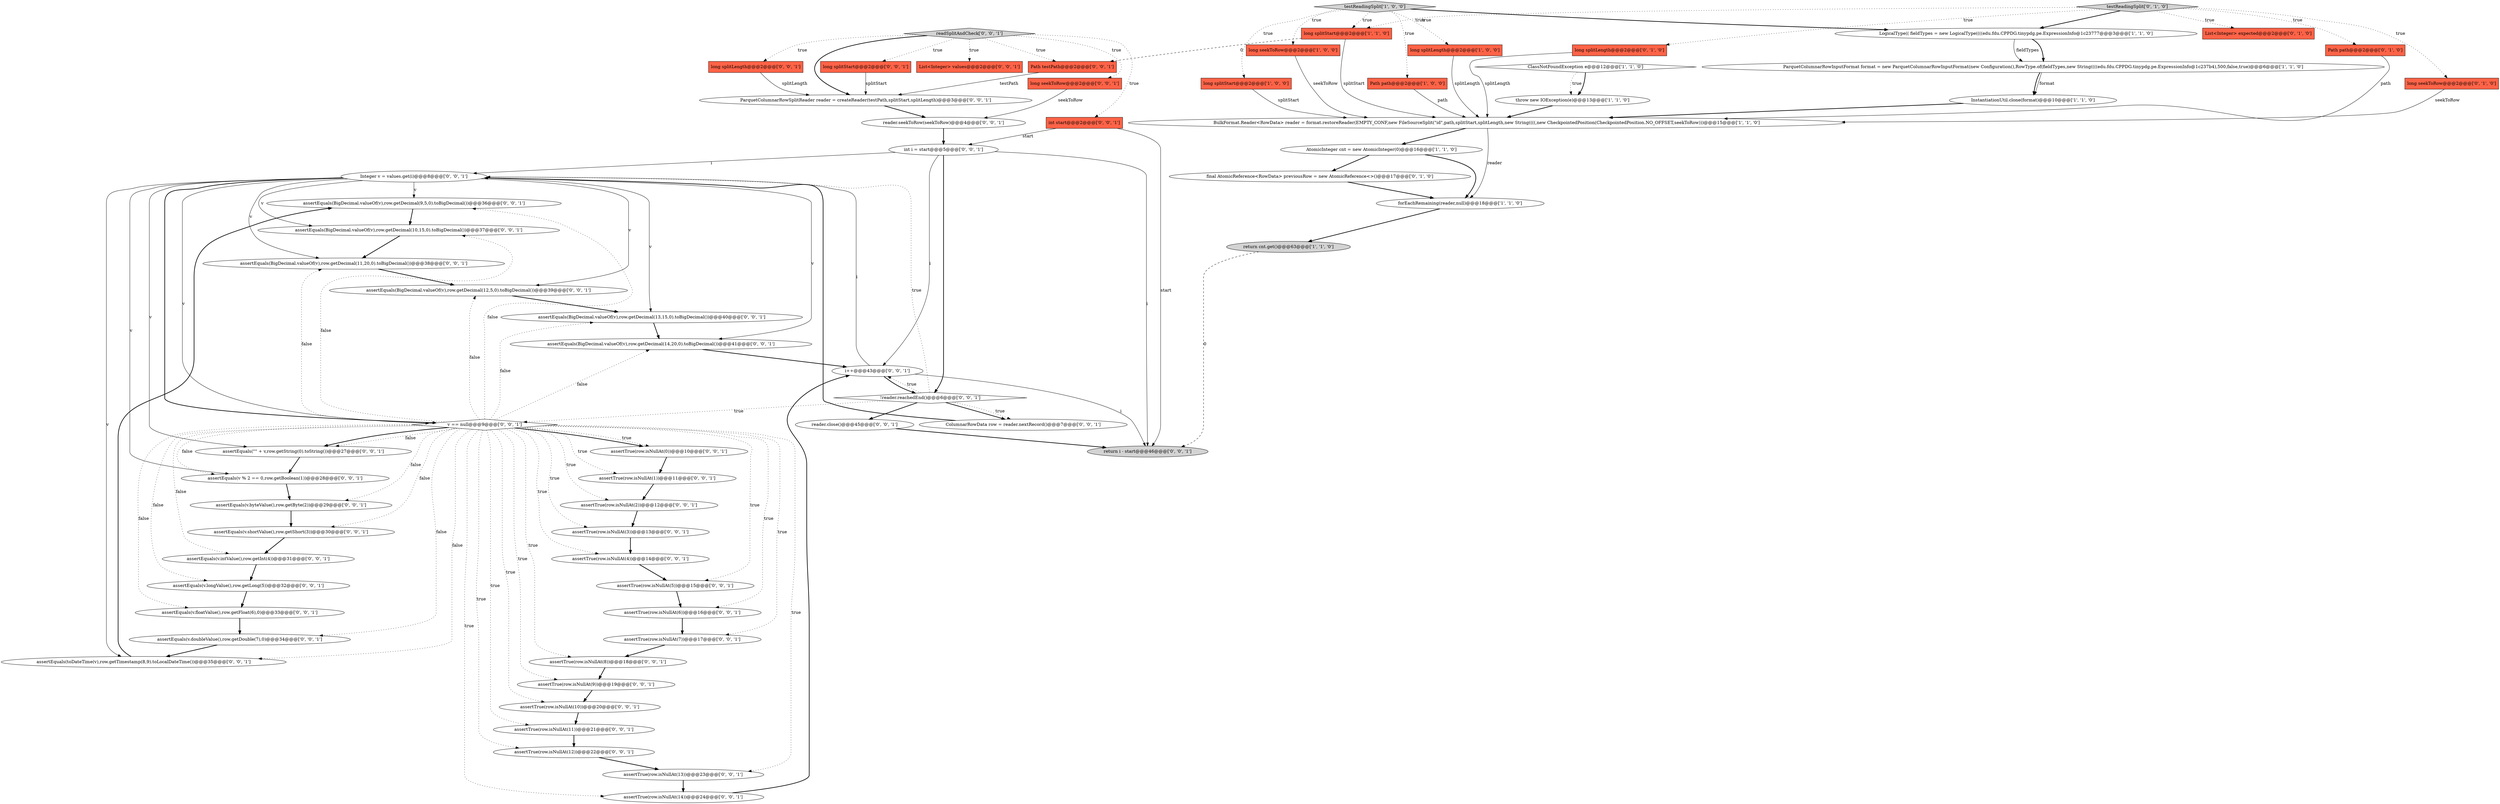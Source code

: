 digraph {
17 [style = filled, label = "Path path@@@2@@@['0', '1', '0']", fillcolor = tomato, shape = box image = "AAA0AAABBB2BBB"];
29 [style = filled, label = "assertTrue(row.isNullAt(1))@@@11@@@['0', '0', '1']", fillcolor = white, shape = ellipse image = "AAA0AAABBB3BBB"];
2 [style = filled, label = "long splitStart@@@2@@@['1', '0', '0']", fillcolor = tomato, shape = box image = "AAA0AAABBB1BBB"];
5 [style = filled, label = "LogicalType(( fieldTypes = new LogicalType((((edu.fdu.CPPDG.tinypdg.pe.ExpressionInfo@1c23777@@@3@@@['1', '1', '0']", fillcolor = white, shape = ellipse image = "AAA0AAABBB1BBB"];
27 [style = filled, label = "assertTrue(row.isNullAt(11))@@@21@@@['0', '0', '1']", fillcolor = white, shape = ellipse image = "AAA0AAABBB3BBB"];
16 [style = filled, label = "testReadingSplit['0', '1', '0']", fillcolor = lightgray, shape = diamond image = "AAA0AAABBB2BBB"];
60 [style = filled, label = "assertEquals(v.byteValue(),row.getByte(2))@@@29@@@['0', '0', '1']", fillcolor = white, shape = ellipse image = "AAA0AAABBB3BBB"];
67 [style = filled, label = "assertTrue(row.isNullAt(5))@@@15@@@['0', '0', '1']", fillcolor = white, shape = ellipse image = "AAA0AAABBB3BBB"];
13 [style = filled, label = "InstantiationUtil.clone(format)@@@10@@@['1', '1', '0']", fillcolor = white, shape = ellipse image = "AAA0AAABBB1BBB"];
50 [style = filled, label = "readSplitAndCheck['0', '0', '1']", fillcolor = lightgray, shape = diamond image = "AAA0AAABBB3BBB"];
32 [style = filled, label = "Integer v = values.get(i)@@@8@@@['0', '0', '1']", fillcolor = white, shape = ellipse image = "AAA0AAABBB3BBB"];
30 [style = filled, label = "assertEquals(BigDecimal.valueOf(v),row.getDecimal(9,5,0).toBigDecimal())@@@36@@@['0', '0', '1']", fillcolor = white, shape = ellipse image = "AAA0AAABBB3BBB"];
34 [style = filled, label = "assertEquals(\"\" + v,row.getString(0).toString())@@@27@@@['0', '0', '1']", fillcolor = white, shape = ellipse image = "AAA0AAABBB3BBB"];
37 [style = filled, label = "ColumnarRowData row = reader.nextRecord()@@@7@@@['0', '0', '1']", fillcolor = white, shape = ellipse image = "AAA0AAABBB3BBB"];
8 [style = filled, label = "BulkFormat.Reader<RowData> reader = format.restoreReader(EMPTY_CONF,new FileSourceSplit(\"id\",path,splitStart,splitLength,new String((((,new CheckpointedPosition(CheckpointedPosition.NO_OFFSET,seekToRow)))@@@15@@@['1', '1', '0']", fillcolor = white, shape = ellipse image = "AAA0AAABBB1BBB"];
21 [style = filled, label = "long seekToRow@@@2@@@['0', '0', '1']", fillcolor = tomato, shape = box image = "AAA0AAABBB3BBB"];
39 [style = filled, label = "assertTrue(row.isNullAt(4))@@@14@@@['0', '0', '1']", fillcolor = white, shape = ellipse image = "AAA0AAABBB3BBB"];
0 [style = filled, label = "testReadingSplit['1', '0', '0']", fillcolor = lightgray, shape = diamond image = "AAA0AAABBB1BBB"];
7 [style = filled, label = "ParquetColumnarRowInputFormat format = new ParquetColumnarRowInputFormat(new Configuration(),RowType.of(fieldTypes,new String((((edu.fdu.CPPDG.tinypdg.pe.ExpressionInfo@1c237b4),500,false,true)@@@6@@@['1', '1', '0']", fillcolor = white, shape = ellipse image = "AAA0AAABBB1BBB"];
56 [style = filled, label = "assertEquals(v.intValue(),row.getInt(4))@@@31@@@['0', '0', '1']", fillcolor = white, shape = ellipse image = "AAA0AAABBB3BBB"];
66 [style = filled, label = "ParquetColumnarRowSplitReader reader = createReader(testPath,splitStart,splitLength)@@@3@@@['0', '0', '1']", fillcolor = white, shape = ellipse image = "AAA0AAABBB3BBB"];
28 [style = filled, label = "List<Integer> values@@@2@@@['0', '0', '1']", fillcolor = tomato, shape = box image = "AAA0AAABBB3BBB"];
12 [style = filled, label = "long splitStart@@@2@@@['1', '1', '0']", fillcolor = tomato, shape = box image = "AAA0AAABBB1BBB"];
26 [style = filled, label = "assertTrue(row.isNullAt(9))@@@19@@@['0', '0', '1']", fillcolor = white, shape = ellipse image = "AAA0AAABBB3BBB"];
36 [style = filled, label = "assertEquals(v.longValue(),row.getLong(5))@@@32@@@['0', '0', '1']", fillcolor = white, shape = ellipse image = "AAA0AAABBB3BBB"];
40 [style = filled, label = "assertEquals(v.doubleValue(),row.getDouble(7),0)@@@34@@@['0', '0', '1']", fillcolor = white, shape = ellipse image = "AAA0AAABBB3BBB"];
52 [style = filled, label = "Path testPath@@@2@@@['0', '0', '1']", fillcolor = tomato, shape = box image = "AAA0AAABBB3BBB"];
24 [style = filled, label = "long splitStart@@@2@@@['0', '0', '1']", fillcolor = tomato, shape = box image = "AAA0AAABBB3BBB"];
14 [style = filled, label = "return cnt.get()@@@63@@@['1', '1', '0']", fillcolor = lightgray, shape = ellipse image = "AAA0AAABBB1BBB"];
19 [style = filled, label = "long seekToRow@@@2@@@['0', '1', '0']", fillcolor = tomato, shape = box image = "AAA0AAABBB2BBB"];
51 [style = filled, label = "assertTrue(row.isNullAt(0))@@@10@@@['0', '0', '1']", fillcolor = white, shape = ellipse image = "AAA0AAABBB3BBB"];
31 [style = filled, label = "assertEquals(BigDecimal.valueOf(v),row.getDecimal(13,15,0).toBigDecimal())@@@40@@@['0', '0', '1']", fillcolor = white, shape = ellipse image = "AAA0AAABBB3BBB"];
41 [style = filled, label = "assertTrue(row.isNullAt(2))@@@12@@@['0', '0', '1']", fillcolor = white, shape = ellipse image = "AAA0AAABBB3BBB"];
55 [style = filled, label = "assertEquals(BigDecimal.valueOf(v),row.getDecimal(11,20,0).toBigDecimal())@@@38@@@['0', '0', '1']", fillcolor = white, shape = ellipse image = "AAA0AAABBB3BBB"];
10 [style = filled, label = "forEachRemaining(reader,null)@@@18@@@['1', '1', '0']", fillcolor = white, shape = ellipse image = "AAA0AAABBB1BBB"];
42 [style = filled, label = "assertTrue(row.isNullAt(10))@@@20@@@['0', '0', '1']", fillcolor = white, shape = ellipse image = "AAA0AAABBB3BBB"];
43 [style = filled, label = "assertTrue(row.isNullAt(12))@@@22@@@['0', '0', '1']", fillcolor = white, shape = ellipse image = "AAA0AAABBB3BBB"];
9 [style = filled, label = "long seekToRow@@@2@@@['1', '0', '0']", fillcolor = tomato, shape = box image = "AAA0AAABBB1BBB"];
11 [style = filled, label = "ClassNotFoundException e@@@12@@@['1', '1', '0']", fillcolor = white, shape = diamond image = "AAA0AAABBB1BBB"];
18 [style = filled, label = "long splitLength@@@2@@@['0', '1', '0']", fillcolor = tomato, shape = box image = "AAA0AAABBB2BBB"];
44 [style = filled, label = "!reader.reachedEnd()@@@6@@@['0', '0', '1']", fillcolor = white, shape = diamond image = "AAA0AAABBB3BBB"];
38 [style = filled, label = "int i = start@@@5@@@['0', '0', '1']", fillcolor = white, shape = ellipse image = "AAA0AAABBB3BBB"];
54 [style = filled, label = "assertEquals(BigDecimal.valueOf(v),row.getDecimal(14,20,0).toBigDecimal())@@@41@@@['0', '0', '1']", fillcolor = white, shape = ellipse image = "AAA0AAABBB3BBB"];
59 [style = filled, label = "assertEquals(BigDecimal.valueOf(v),row.getDecimal(10,15,0).toBigDecimal())@@@37@@@['0', '0', '1']", fillcolor = white, shape = ellipse image = "AAA0AAABBB3BBB"];
61 [style = filled, label = "assertEquals(BigDecimal.valueOf(v),row.getDecimal(12,5,0).toBigDecimal())@@@39@@@['0', '0', '1']", fillcolor = white, shape = ellipse image = "AAA0AAABBB3BBB"];
25 [style = filled, label = "long splitLength@@@2@@@['0', '0', '1']", fillcolor = tomato, shape = box image = "AAA0AAABBB3BBB"];
4 [style = filled, label = "Path path@@@2@@@['1', '0', '0']", fillcolor = tomato, shape = box image = "AAA0AAABBB1BBB"];
62 [style = filled, label = "reader.close()@@@45@@@['0', '0', '1']", fillcolor = white, shape = ellipse image = "AAA0AAABBB3BBB"];
23 [style = filled, label = "i++@@@43@@@['0', '0', '1']", fillcolor = white, shape = ellipse image = "AAA0AAABBB3BBB"];
1 [style = filled, label = "throw new IOException(e)@@@13@@@['1', '1', '0']", fillcolor = white, shape = ellipse image = "AAA0AAABBB1BBB"];
33 [style = filled, label = "assertTrue(row.isNullAt(6))@@@16@@@['0', '0', '1']", fillcolor = white, shape = ellipse image = "AAA0AAABBB3BBB"];
57 [style = filled, label = "assertTrue(row.isNullAt(14))@@@24@@@['0', '0', '1']", fillcolor = white, shape = ellipse image = "AAA0AAABBB3BBB"];
65 [style = filled, label = "return i - start@@@46@@@['0', '0', '1']", fillcolor = lightgray, shape = ellipse image = "AAA0AAABBB3BBB"];
22 [style = filled, label = "assertEquals(v.floatValue(),row.getFloat(6),0)@@@33@@@['0', '0', '1']", fillcolor = white, shape = ellipse image = "AAA0AAABBB3BBB"];
48 [style = filled, label = "reader.seekToRow(seekToRow)@@@4@@@['0', '0', '1']", fillcolor = white, shape = ellipse image = "AAA0AAABBB3BBB"];
35 [style = filled, label = "assertTrue(row.isNullAt(7))@@@17@@@['0', '0', '1']", fillcolor = white, shape = ellipse image = "AAA0AAABBB3BBB"];
64 [style = filled, label = "assertEquals(v.shortValue(),row.getShort(3))@@@30@@@['0', '0', '1']", fillcolor = white, shape = ellipse image = "AAA0AAABBB3BBB"];
49 [style = filled, label = "assertEquals(v % 2 == 0,row.getBoolean(1))@@@28@@@['0', '0', '1']", fillcolor = white, shape = ellipse image = "AAA0AAABBB3BBB"];
58 [style = filled, label = "assertEquals(toDateTime(v),row.getTimestamp(8,9).toLocalDateTime())@@@35@@@['0', '0', '1']", fillcolor = white, shape = ellipse image = "AAA0AAABBB3BBB"];
15 [style = filled, label = "List<Integer> expected@@@2@@@['0', '1', '0']", fillcolor = tomato, shape = box image = "AAA0AAABBB2BBB"];
6 [style = filled, label = "AtomicInteger cnt = new AtomicInteger(0)@@@16@@@['1', '1', '0']", fillcolor = white, shape = ellipse image = "AAA0AAABBB1BBB"];
46 [style = filled, label = "assertTrue(row.isNullAt(3))@@@13@@@['0', '0', '1']", fillcolor = white, shape = ellipse image = "AAA0AAABBB3BBB"];
47 [style = filled, label = "int start@@@2@@@['0', '0', '1']", fillcolor = tomato, shape = box image = "AAA0AAABBB3BBB"];
63 [style = filled, label = "assertTrue(row.isNullAt(8))@@@18@@@['0', '0', '1']", fillcolor = white, shape = ellipse image = "AAA0AAABBB3BBB"];
53 [style = filled, label = "v == null@@@9@@@['0', '0', '1']", fillcolor = white, shape = diamond image = "AAA0AAABBB3BBB"];
3 [style = filled, label = "long splitLength@@@2@@@['1', '0', '0']", fillcolor = tomato, shape = box image = "AAA0AAABBB1BBB"];
45 [style = filled, label = "assertTrue(row.isNullAt(13))@@@23@@@['0', '0', '1']", fillcolor = white, shape = ellipse image = "AAA0AAABBB3BBB"];
20 [style = filled, label = "final AtomicReference<RowData> previousRow = new AtomicReference<>()@@@17@@@['0', '1', '0']", fillcolor = white, shape = ellipse image = "AAA1AAABBB2BBB"];
32->54 [style = solid, label="v"];
60->64 [style = bold, label=""];
31->54 [style = bold, label=""];
47->38 [style = solid, label="start"];
53->54 [style = dotted, label="false"];
14->65 [style = dashed, label="0"];
32->53 [style = solid, label="v"];
49->60 [style = bold, label=""];
20->10 [style = bold, label=""];
43->45 [style = bold, label=""];
53->33 [style = dotted, label="true"];
67->33 [style = bold, label=""];
32->31 [style = solid, label="v"];
16->18 [style = dotted, label="true"];
56->36 [style = bold, label=""];
34->49 [style = bold, label=""];
52->66 [style = solid, label="testPath"];
44->32 [style = dotted, label="true"];
16->15 [style = dotted, label="true"];
53->39 [style = dotted, label="true"];
53->60 [style = dotted, label="false"];
7->13 [style = bold, label=""];
44->37 [style = bold, label=""];
30->59 [style = bold, label=""];
47->65 [style = solid, label="start"];
53->31 [style = dotted, label="false"];
53->34 [style = bold, label=""];
11->1 [style = dotted, label="true"];
22->40 [style = bold, label=""];
38->32 [style = solid, label="i"];
63->26 [style = bold, label=""];
19->8 [style = solid, label="seekToRow"];
16->5 [style = bold, label=""];
53->36 [style = dotted, label="false"];
21->48 [style = solid, label="seekToRow"];
3->8 [style = solid, label="splitLength"];
55->61 [style = bold, label=""];
5->7 [style = solid, label="fieldTypes"];
44->37 [style = dotted, label="true"];
41->46 [style = bold, label=""];
53->49 [style = dotted, label="false"];
62->65 [style = bold, label=""];
53->35 [style = dotted, label="true"];
7->13 [style = solid, label="format"];
50->21 [style = dotted, label="true"];
35->63 [style = bold, label=""];
26->42 [style = bold, label=""];
44->23 [style = dotted, label="true"];
1->8 [style = bold, label=""];
53->46 [style = dotted, label="true"];
32->53 [style = bold, label=""];
0->12 [style = dotted, label="true"];
50->24 [style = dotted, label="true"];
37->32 [style = bold, label=""];
9->8 [style = solid, label="seekToRow"];
32->58 [style = solid, label="v"];
6->20 [style = bold, label=""];
53->51 [style = bold, label=""];
33->35 [style = bold, label=""];
46->39 [style = bold, label=""];
0->9 [style = dotted, label="true"];
53->43 [style = dotted, label="true"];
40->58 [style = bold, label=""];
8->10 [style = solid, label="reader"];
17->8 [style = solid, label="path"];
64->56 [style = bold, label=""];
48->38 [style = bold, label=""];
50->66 [style = bold, label=""];
10->14 [style = bold, label=""];
5->7 [style = bold, label=""];
53->61 [style = dotted, label="false"];
16->19 [style = dotted, label="true"];
0->2 [style = dotted, label="true"];
32->59 [style = solid, label="v"];
50->52 [style = dotted, label="true"];
53->58 [style = dotted, label="false"];
42->27 [style = bold, label=""];
57->23 [style = bold, label=""];
44->62 [style = bold, label=""];
38->23 [style = solid, label="i"];
66->48 [style = bold, label=""];
53->51 [style = dotted, label="true"];
32->34 [style = solid, label="v"];
53->59 [style = dotted, label="false"];
44->53 [style = dotted, label="true"];
0->3 [style = dotted, label="true"];
50->28 [style = dotted, label="true"];
29->41 [style = bold, label=""];
8->6 [style = bold, label=""];
32->55 [style = solid, label="v"];
53->42 [style = dotted, label="true"];
12->8 [style = solid, label="splitStart"];
23->65 [style = solid, label="i"];
38->44 [style = bold, label=""];
53->63 [style = dotted, label="true"];
53->67 [style = dotted, label="true"];
50->25 [style = dotted, label="true"];
53->56 [style = dotted, label="false"];
50->47 [style = dotted, label="true"];
24->66 [style = solid, label="splitStart"];
13->8 [style = bold, label=""];
53->41 [style = dotted, label="true"];
53->57 [style = dotted, label="true"];
23->44 [style = bold, label=""];
16->17 [style = dotted, label="true"];
45->57 [style = bold, label=""];
4->8 [style = solid, label="path"];
53->34 [style = dotted, label="false"];
53->26 [style = dotted, label="true"];
53->64 [style = dotted, label="false"];
61->31 [style = bold, label=""];
53->29 [style = dotted, label="true"];
32->30 [style = solid, label="v"];
36->22 [style = bold, label=""];
11->1 [style = bold, label=""];
53->40 [style = dotted, label="false"];
38->65 [style = solid, label="i"];
23->32 [style = solid, label="i"];
18->8 [style = solid, label="splitLength"];
6->10 [style = bold, label=""];
2->8 [style = solid, label="splitStart"];
51->29 [style = bold, label=""];
16->12 [style = dotted, label="true"];
12->52 [style = dashed, label="0"];
59->55 [style = bold, label=""];
53->27 [style = dotted, label="true"];
54->23 [style = bold, label=""];
58->30 [style = bold, label=""];
53->45 [style = dotted, label="true"];
32->49 [style = solid, label="v"];
27->43 [style = bold, label=""];
53->30 [style = dotted, label="false"];
0->4 [style = dotted, label="true"];
53->55 [style = dotted, label="false"];
0->5 [style = bold, label=""];
32->61 [style = solid, label="v"];
25->66 [style = solid, label="splitLength"];
53->22 [style = dotted, label="false"];
39->67 [style = bold, label=""];
}

